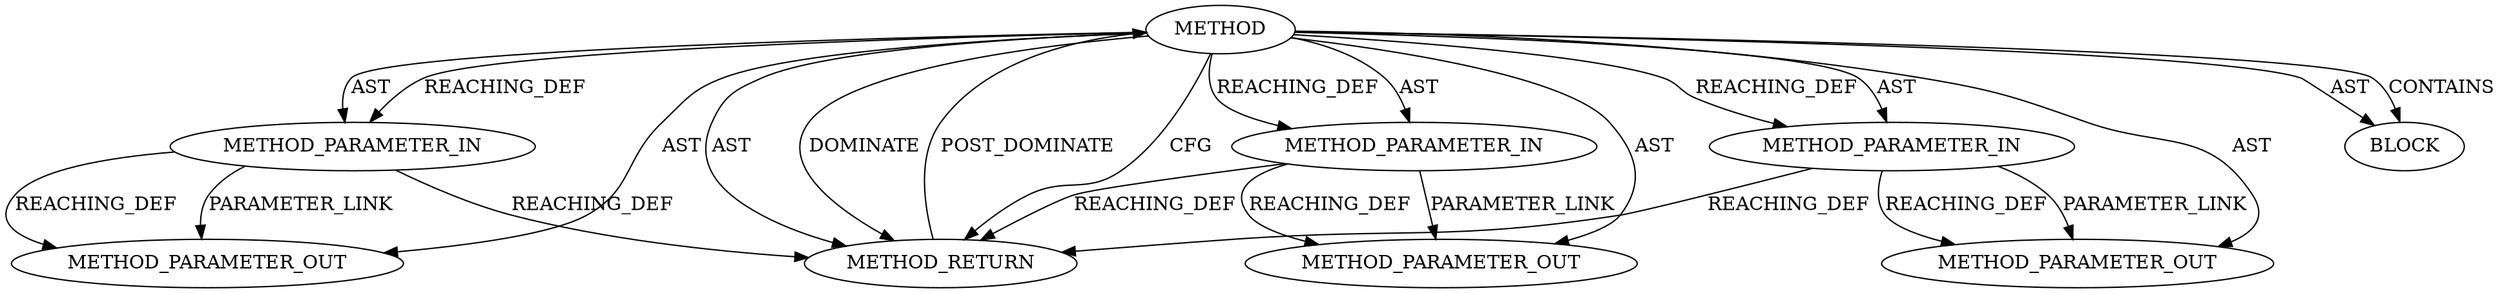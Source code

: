digraph {
  22317 [label=METHOD_PARAMETER_OUT ORDER=2 CODE="p2" IS_VARIADIC=false TYPE_FULL_NAME="ANY" EVALUATION_STRATEGY="BY_VALUE" INDEX=2 NAME="p2"]
  20787 [label=BLOCK ORDER=1 ARGUMENT_INDEX=1 CODE="<empty>" TYPE_FULL_NAME="ANY"]
  20788 [label=METHOD_RETURN ORDER=2 CODE="RET" TYPE_FULL_NAME="ANY" EVALUATION_STRATEGY="BY_VALUE"]
  20783 [label=METHOD AST_PARENT_TYPE="NAMESPACE_BLOCK" AST_PARENT_FULL_NAME="<global>" ORDER=0 CODE="<empty>" FULL_NAME="sk_msg_return_zero" IS_EXTERNAL=true FILENAME="<empty>" SIGNATURE="" NAME="sk_msg_return_zero"]
  22318 [label=METHOD_PARAMETER_OUT ORDER=3 CODE="p3" IS_VARIADIC=false TYPE_FULL_NAME="ANY" EVALUATION_STRATEGY="BY_VALUE" INDEX=3 NAME="p3"]
  22316 [label=METHOD_PARAMETER_OUT ORDER=1 CODE="p1" IS_VARIADIC=false TYPE_FULL_NAME="ANY" EVALUATION_STRATEGY="BY_VALUE" INDEX=1 NAME="p1"]
  20786 [label=METHOD_PARAMETER_IN ORDER=3 CODE="p3" IS_VARIADIC=false TYPE_FULL_NAME="ANY" EVALUATION_STRATEGY="BY_VALUE" INDEX=3 NAME="p3"]
  20785 [label=METHOD_PARAMETER_IN ORDER=2 CODE="p2" IS_VARIADIC=false TYPE_FULL_NAME="ANY" EVALUATION_STRATEGY="BY_VALUE" INDEX=2 NAME="p2"]
  20784 [label=METHOD_PARAMETER_IN ORDER=1 CODE="p1" IS_VARIADIC=false TYPE_FULL_NAME="ANY" EVALUATION_STRATEGY="BY_VALUE" INDEX=1 NAME="p1"]
  20783 -> 20787 [label=AST ]
  20783 -> 20788 [label=CFG ]
  20783 -> 22317 [label=AST ]
  20783 -> 22318 [label=AST ]
  20783 -> 20784 [label=REACHING_DEF VARIABLE=""]
  20783 -> 20787 [label=CONTAINS ]
  20788 -> 20783 [label=POST_DOMINATE ]
  20785 -> 22317 [label=REACHING_DEF VARIABLE="p2"]
  20783 -> 20788 [label=AST ]
  20786 -> 22318 [label=REACHING_DEF VARIABLE="p3"]
  20783 -> 20784 [label=AST ]
  20783 -> 20785 [label=REACHING_DEF VARIABLE=""]
  20783 -> 20788 [label=DOMINATE ]
  20786 -> 20788 [label=REACHING_DEF VARIABLE="p3"]
  20784 -> 22316 [label=REACHING_DEF VARIABLE="p1"]
  20785 -> 22317 [label=PARAMETER_LINK ]
  20783 -> 20785 [label=AST ]
  20783 -> 20786 [label=AST ]
  20784 -> 20788 [label=REACHING_DEF VARIABLE="p1"]
  20786 -> 22318 [label=PARAMETER_LINK ]
  20783 -> 22316 [label=AST ]
  20785 -> 20788 [label=REACHING_DEF VARIABLE="p2"]
  20784 -> 22316 [label=PARAMETER_LINK ]
  20783 -> 20786 [label=REACHING_DEF VARIABLE=""]
}
